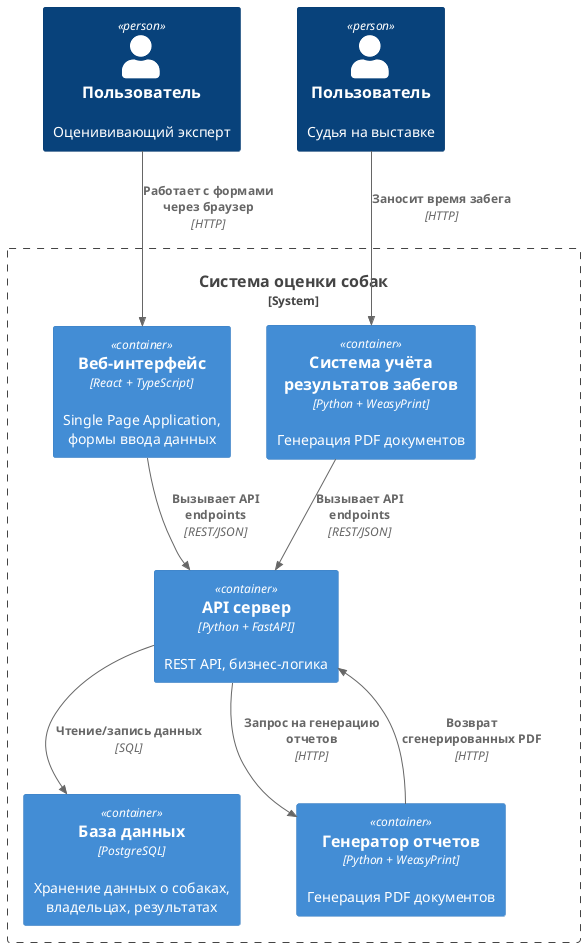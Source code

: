 @startuml Python Stack - Container Diagram

!include <C4/C4_Context>
!include <C4/C4_Container>

Person(user, "Пользователь", "Оценививающий эксперт")
Person(judge, "Пользователь","Судья на выставке")

System_Boundary(system, "Система оценки собак") {
    Container(spa, "Веб-интерфейс", "React + TypeScript", "Single Page Application, формы ввода данных")
    Container(api, "API сервер", "Python + FastAPI", "REST API, бизнес-логика")
    Container(db, "База данных", "PostgreSQL", "Хранение данных о собаках, владельцах, результатах")
    Container(pdf_service, "Генератор отчетов", "Python + WeasyPrint", "Генерация PDF документов")
    Container(time_report, "Система учёта результатов забегов", "Python + WeasyPrint", "Генерация PDF документов")
}

Rel(user, spa, "Работает с формами через браузер", "HTTP")
Rel(judge, time_report, "Заносит время забега", "HTTP")
Rel(spa, api, "Вызывает API endpoints", "REST/JSON")
Rel(time_report, api, "Вызывает API endpoints", "REST/JSON")
Rel(api, db, "Чтение/запись данных", "SQL")
Rel(api, pdf_service, "Запрос на генерацию отчетов", "HTTP")
Rel(pdf_service, api, "Возврат сгенерированных PDF", "HTTP")



@enduml
